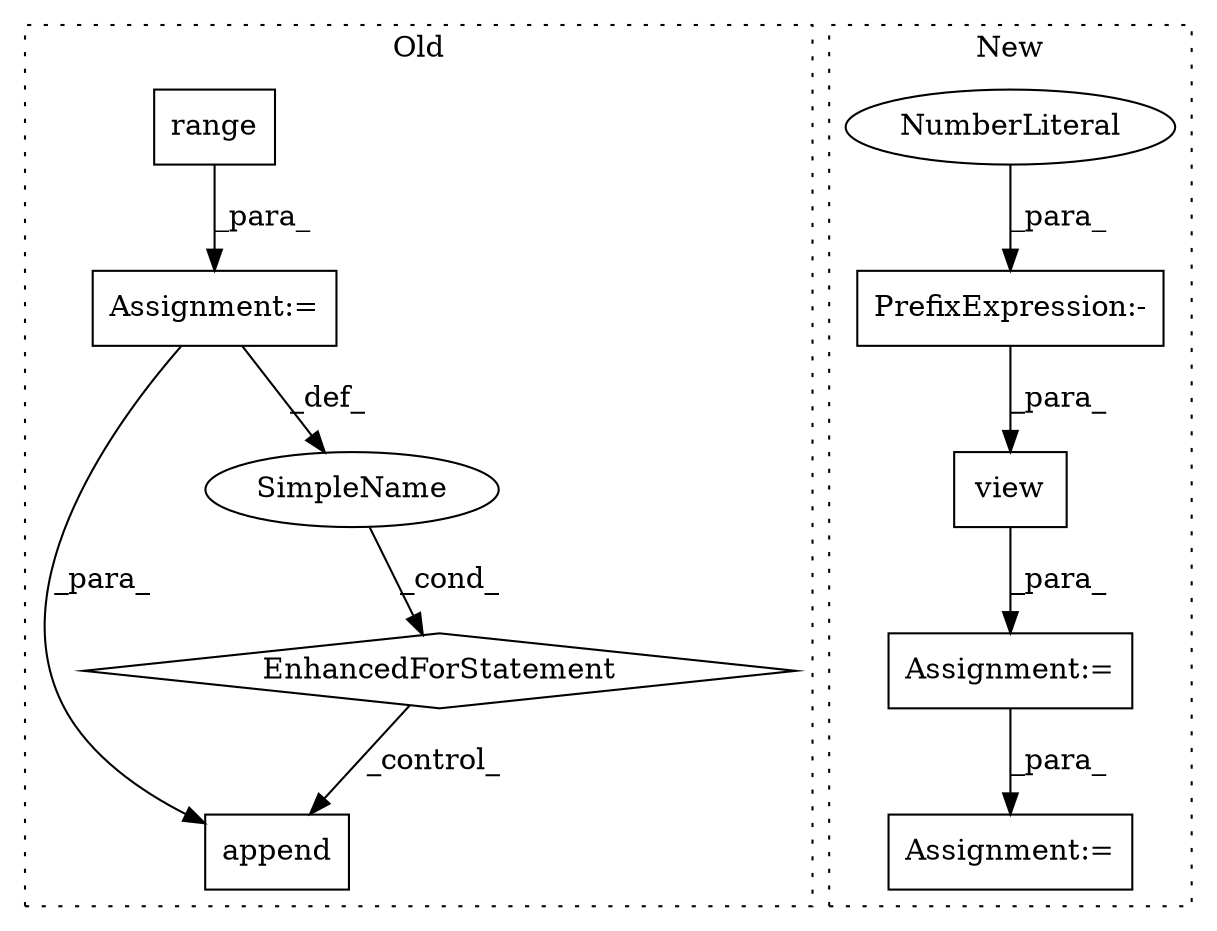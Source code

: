 digraph G {
subgraph cluster0 {
1 [label="append" a="32" s="696,743" l="7,1" shape="box"];
6 [label="Assignment:=" a="7" s="596,675" l="53,2" shape="box"];
7 [label="EnhancedForStatement" a="70" s="596,675" l="53,2" shape="diamond"];
8 [label="SimpleName" a="42" s="653" l="1" shape="ellipse"];
10 [label="range" a="32" s="657,674" l="6,1" shape="box"];
label = "Old";
style="dotted";
}
subgraph cluster1 {
2 [label="view" a="32" s="870,908" l="5,1" shape="box"];
3 [label="PrefixExpression:-" a="38" s="875" l="1" shape="box"];
4 [label="NumberLiteral" a="34" s="876" l="1" shape="ellipse"];
5 [label="Assignment:=" a="7" s="689" l="12" shape="box"];
9 [label="Assignment:=" a="7" s="804" l="115" shape="box"];
label = "New";
style="dotted";
}
2 -> 9 [label="_para_"];
3 -> 2 [label="_para_"];
4 -> 3 [label="_para_"];
6 -> 8 [label="_def_"];
6 -> 1 [label="_para_"];
7 -> 1 [label="_control_"];
8 -> 7 [label="_cond_"];
9 -> 5 [label="_para_"];
10 -> 6 [label="_para_"];
}